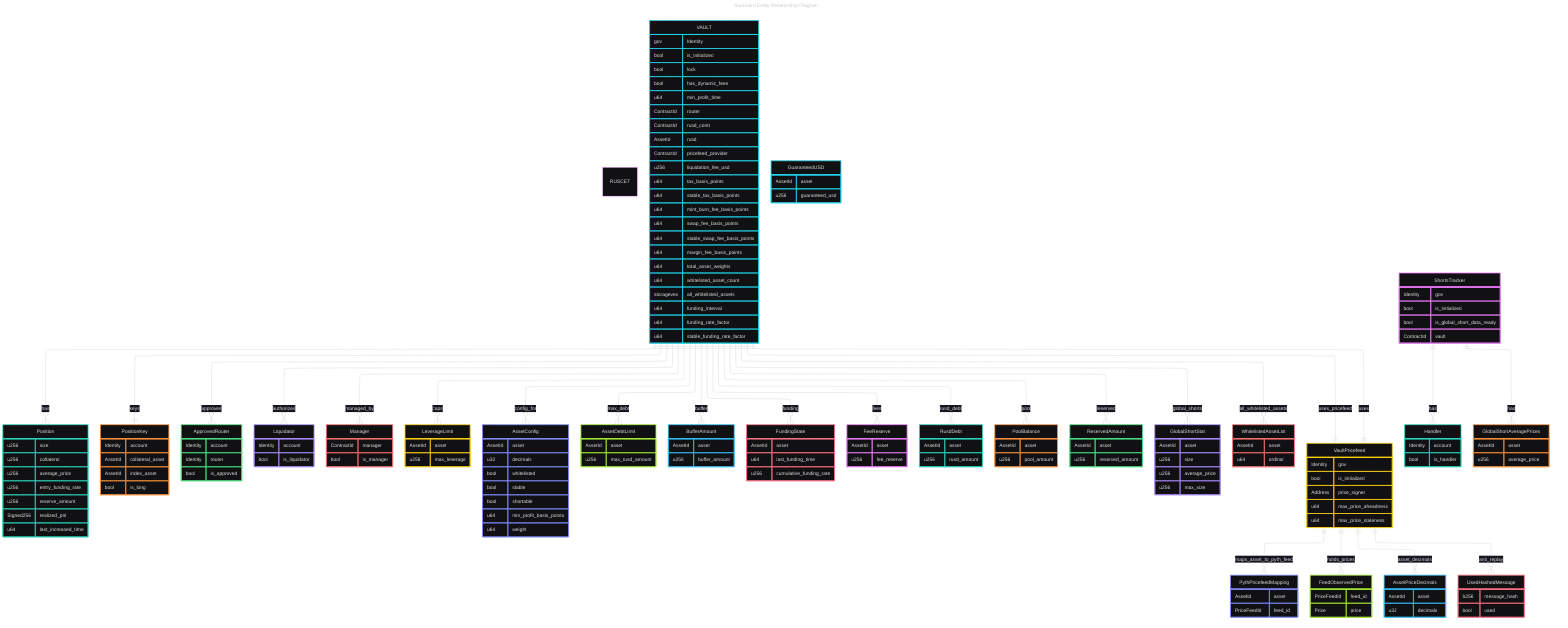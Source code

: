 ---
config:
  theme: redux-dark-color
  layout: elk
title: Starboard Entity Relationship Diagram
---
erDiagram
	direction TB

    RUSCET
	Position {
		u256 size  ""
		u256 collateral  ""
		u256 average_price  ""
		u256 entry_funding_rate  ""
		u256 reserve_amount  ""
		Signed256 realized_pnl  ""
		u64 last_increased_time  ""
	}
	PositionKey {
		Identity account  ""
		AssetId collateral_asset  ""
		AssetId index_asset  ""
		bool is_long  ""
	}
	VAULT {
		gov Identity  ""
		bool is_initialized  ""
		bool lock  ""
		bool has_dynamic_fees  ""
		u64 min_profit_time  ""
		ContractId router  ""
		ContractId rusd_contr  ""
		AssetId rusd  ""
		ContractId pricefeed_provider  ""
		u256 liquidation_fee_usd  ""
		u64 tax_basis_points  ""
		u64 stable_tax_basis_points  ""
		u64 mint_burn_fee_basis_points  ""
		u64 swap_fee_basis_points  ""
		u64 stable_swap_fee_basis_points  ""
		u64 margin_fee_basis_points  ""
		u64 total_asset_weights  ""
		u64 whitelisted_asset_count  ""
    storagevec all_whitelisted_assets
		u64 funding_interval  ""
		u64 funding_rate_factor  ""
		u64 stable_funding_rate_factor  ""
	}
	ApprovedRouter {
		Identity account  ""
		Identity router  ""
		bool is_approved  ""
	}
	Liquidator {
		Identity account  ""
		bool is_liquidator  ""
	}
	Manager {
		ContractId manager  ""
		bool is_manager  ""
	}
	LeverageLimit {
		AssetId asset  ""
		u256 max_leverage  ""
	}
	AssetConfig {
		AssetId asset  ""
		u32 decimals  ""
		bool whitelisted  ""
		bool stable  ""
		bool shortable  ""
		u64 min_profit_basis_points  ""
		u64 weight  ""
	}
	AssetDebtLimit {
		AssetId asset  ""
		u256 max_rusd_amount  ""
	}
	BufferAmount {
		AssetId asset  ""
		u256 buffer_amount  ""
	}
	FundingState {
		AssetId asset  ""
		u64 last_funding_time  ""
		u256 cumulative_funding_rate  ""
	}
	FeeReserve {
		AssetId asset  ""
		u256 fee_reserve  ""
	}
	RusdDebt {
		AssetId asset  ""
		u256 rusd_amount  ""
	}
	PoolBalance {
		AssetId asset  ""
		u256 pool_amount  ""
	}
	GuaranteedUSD {
		AssetId asset  ""
		u256 guaranteed_usd  ""
	}
	ReservedAmount {
		AssetId asset  ""
		u256 reserved_amount  ""
	}
	GlobalShortStat {
		AssetId asset  ""
		u256 size  ""
		u256 average_price  ""
		u256 max_size  ""
	}
	WhitelistedAssetList {
		AssetId asset  ""
		u64 ordinal  ""
	}
	VaultPricefeed {
		Identity gov  ""
		bool is_initialized  ""
		Address price_signer  ""
		u64 max_price_aheadness  ""
		u64 max_price_staleness  ""
	}
	PythPricefeedMapping {
		AssetId asset  ""
		PriceFeedId feed_id  ""
	}
	FeedObservedPrice {
		PriceFeedId feed_id  ""
		Price price  ""
	}
	AssetPriceDecimals {
		AssetId asset  ""
		u32 decimals  ""
	}
	UsedHashedMessage {
		b256 message_hash  ""
		bool used  ""
	}
	ShortsTracker {
		Identity gov  ""
		bool is_initialized  ""
		bool is_global_short_data_ready  ""
		ContractId vault  ""
	}
	Handler {
		Identity account  ""
		bool is_handler  ""
	}
	GlobalShortAveragePrices {
		AssetId asset  ""
		u256 average_price  ""
	}

	VAULT||--o{Position:"has"
	VAULT||--||PositionKey:"keys"
	VAULT||--o{ApprovedRouter:"approves"
	VAULT||--o{Liquidator:"authorizes"
	VAULT||--o{Manager:"managed_by"
	VAULT||--o{LeverageLimit:"caps"
	VAULT||--o{AssetConfig:"config_for"
	VAULT||--o{AssetDebtLimit:"max_debt"
	VAULT||--o{BufferAmount:"buffer"
	VAULT||--o{FundingState:"funding"
	VAULT||--o{FeeReserve:"fees"
	VAULT||--o{RusdDebt:"rusd_debt"
	VAULT||--o{PoolBalance:"pool"
	VAULT||--o{ReservedAmount:"reserved"
	VAULT||--o{GlobalShortStat:"global_shorts"
	VAULT||--o{WhitelistedAssetList:"all_whitelisted_assets"
	VAULT||--||VaultPricefeed:"uses"
	VAULT||--||VaultPricefeed:"uses_pricefeed"
	VaultPricefeed||--o{PythPricefeedMapping:"maps_asset_to_pyth_feed"
	VaultPricefeed||--o{FeedObservedPrice:"holds_prices"
	VaultPricefeed||--o{AssetPriceDecimals:"asset_decimals"
	VaultPricefeed||--o{UsedHashedMessage:"anti_replay"
	ShortsTracker||--o{Handler:"has"
	ShortsTracker||--o{GlobalShortAveragePrices:"has"